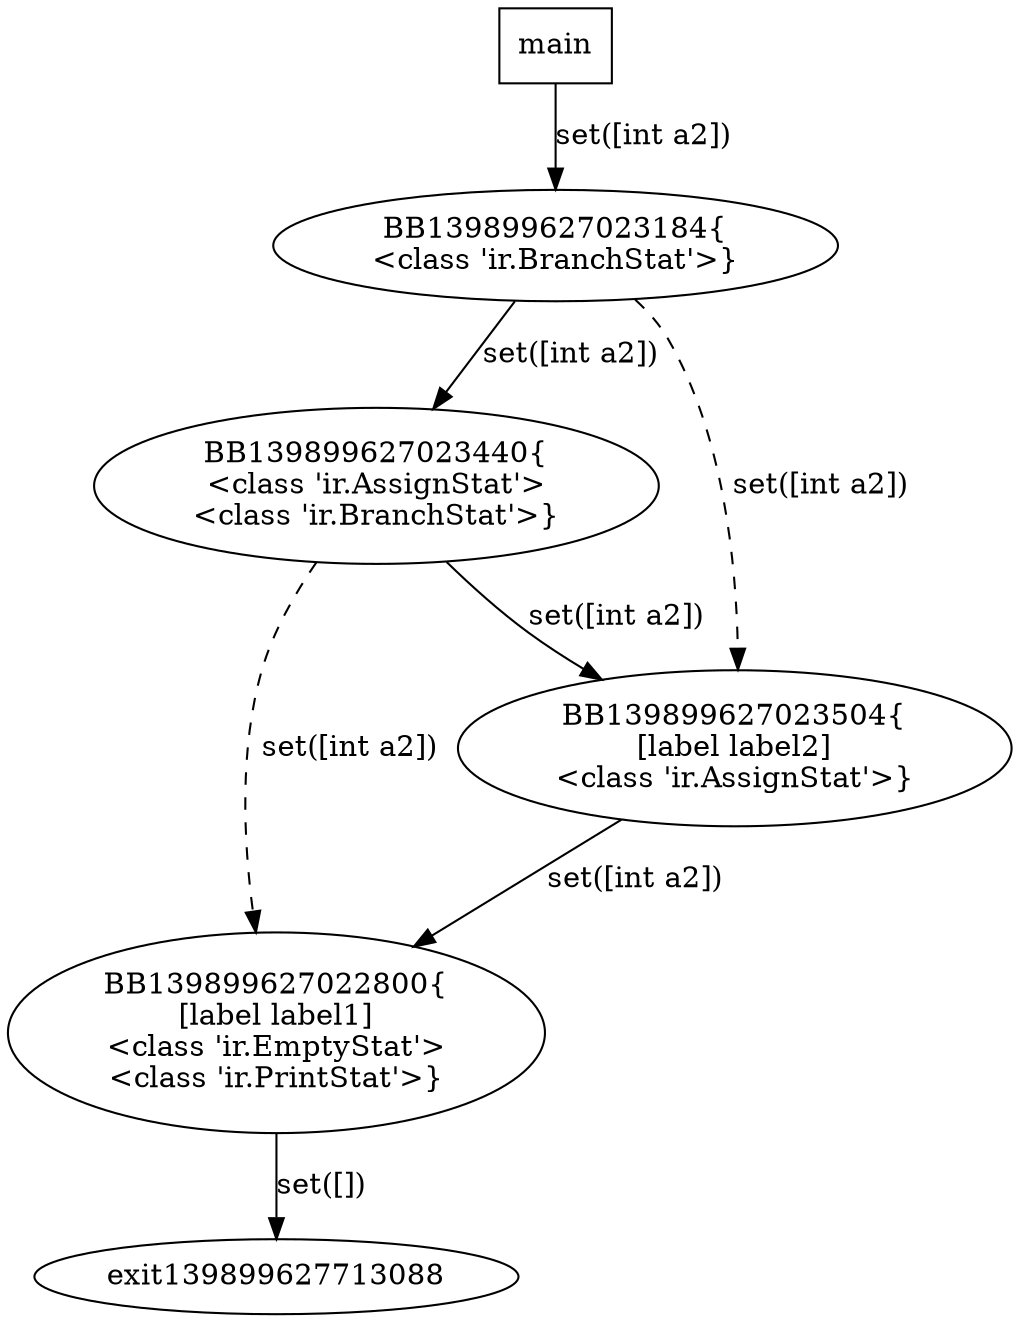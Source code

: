 digraph G {
139899627023184 [label="BB139899627023184{\n<class 'ir.BranchStat'>}"];
139899627023184 -> 139899627023440 [label="set([int a2])"];
139899627023184 -> 139899627023504 [style=dashed,label="set([int a2])"];
139899627023440 [label="BB139899627023440{\n<class 'ir.AssignStat'>\n<class 'ir.BranchStat'>}"];
139899627023440 -> 139899627023504 [label="set([int a2])"];
139899627023440 -> 139899627022800 [style=dashed,label="set([int a2])"];
139899627023504 [label="BB139899627023504{\n[label label2]\n<class 'ir.AssignStat'>}"];
139899627023504 -> 139899627022800 [label="set([int a2])"];
139899627022800 [label="BB139899627022800{\n[label label1]\n<class 'ir.EmptyStat'>\n<class 'ir.PrintStat'>}"];
139899627022800 -> exit139899627713088 [label="set([])"];
main [shape=box];
main -> 139899627023184 [label="set([int a2])"];
}
